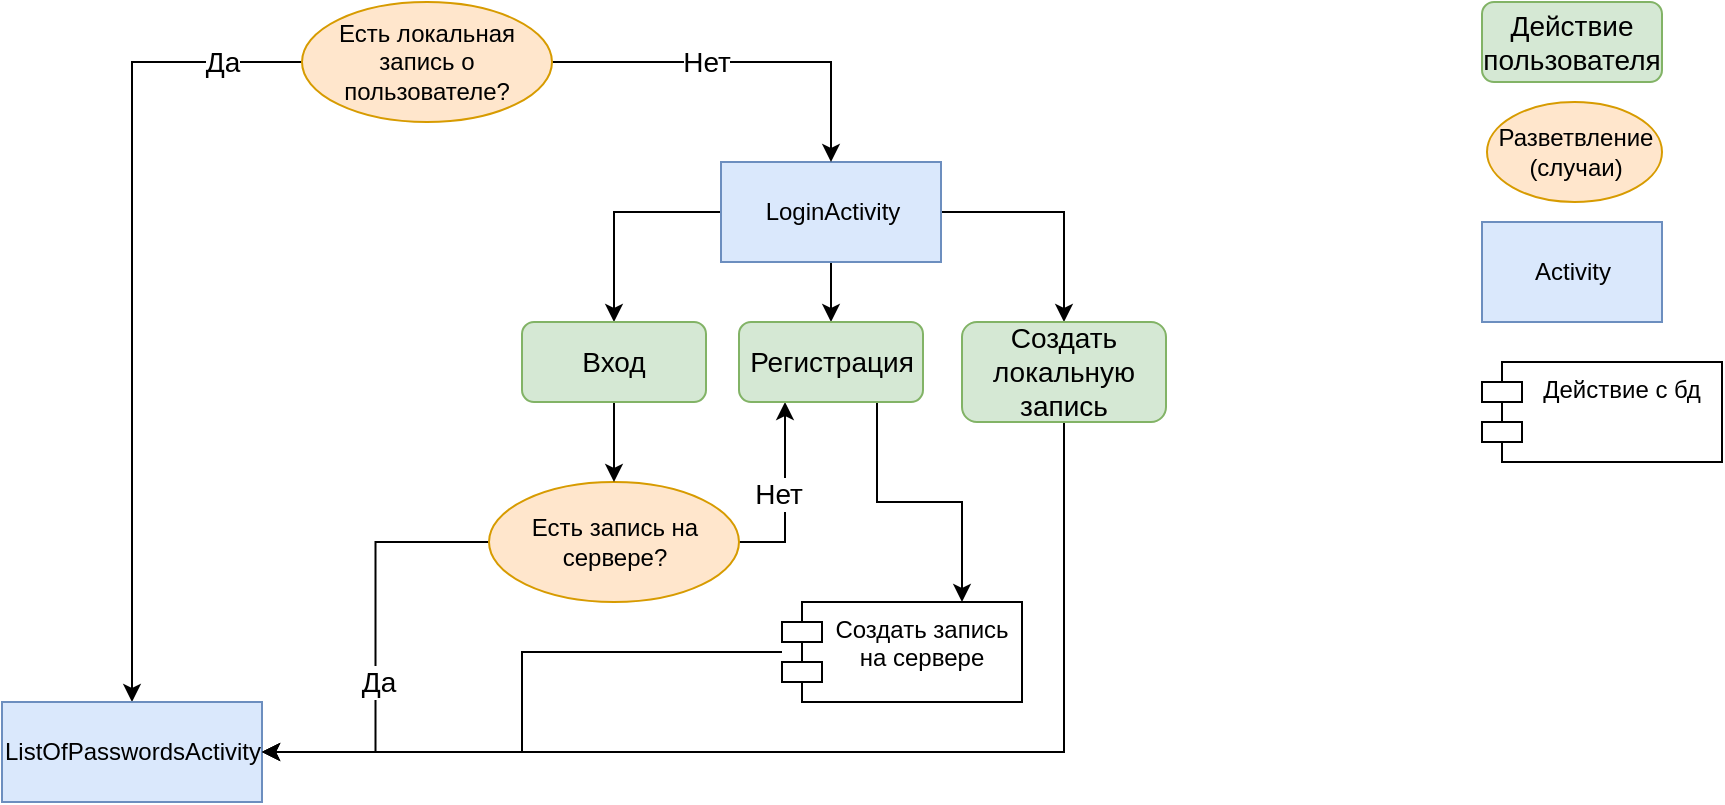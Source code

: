 <mxfile version="17.1.2" type="device"><diagram name="Page-1" id="6133507b-19e7-1e82-6fc7-422aa6c4b21f"><mxGraphModel dx="1242" dy="662" grid="1" gridSize="10" guides="1" tooltips="1" connect="1" arrows="1" fold="1" page="1" pageScale="1" pageWidth="1100" pageHeight="850" background="none" math="0" shadow="0"><root><mxCell id="0"/><mxCell id="1" parent="0"/><mxCell id="l4C-W49Wm37iuWn4r2xj-15" value="" style="edgeStyle=orthogonalEdgeStyle;rounded=0;orthogonalLoop=1;jettySize=auto;html=1;fontSize=14;entryX=0.5;entryY=0;entryDx=0;entryDy=0;exitX=0;exitY=0.5;exitDx=0;exitDy=0;" edge="1" parent="1" source="l4C-W49Wm37iuWn4r2xj-1" target="l4C-W49Wm37iuWn4r2xj-22"><mxGeometry relative="1" as="geometry"/></mxCell><mxCell id="l4C-W49Wm37iuWn4r2xj-32" style="edgeStyle=orthogonalEdgeStyle;rounded=0;orthogonalLoop=1;jettySize=auto;html=1;entryX=0.5;entryY=0;entryDx=0;entryDy=0;fontSize=14;exitX=0.5;exitY=1;exitDx=0;exitDy=0;" edge="1" parent="1" source="l4C-W49Wm37iuWn4r2xj-1" target="l4C-W49Wm37iuWn4r2xj-31"><mxGeometry relative="1" as="geometry"/></mxCell><mxCell id="l4C-W49Wm37iuWn4r2xj-34" style="edgeStyle=orthogonalEdgeStyle;rounded=0;orthogonalLoop=1;jettySize=auto;html=1;entryX=0.5;entryY=0;entryDx=0;entryDy=0;fontSize=14;" edge="1" parent="1" source="l4C-W49Wm37iuWn4r2xj-1" target="l4C-W49Wm37iuWn4r2xj-33"><mxGeometry relative="1" as="geometry"/></mxCell><mxCell id="l4C-W49Wm37iuWn4r2xj-1" value="LoginActivity" style="html=1;fillColor=#dae8fc;strokeColor=#6c8ebf;" vertex="1" parent="1"><mxGeometry x="579.5" y="90" width="110" height="50" as="geometry"/></mxCell><mxCell id="l4C-W49Wm37iuWn4r2xj-16" style="edgeStyle=orthogonalEdgeStyle;rounded=0;orthogonalLoop=1;jettySize=auto;html=1;entryX=0.5;entryY=0;entryDx=0;entryDy=0;fontSize=14;" edge="1" parent="1" source="l4C-W49Wm37iuWn4r2xj-4" target="l4C-W49Wm37iuWn4r2xj-1"><mxGeometry relative="1" as="geometry"><Array as="points"><mxPoint x="635" y="40"/></Array></mxGeometry></mxCell><mxCell id="l4C-W49Wm37iuWn4r2xj-18" value="Нет" style="edgeLabel;html=1;align=center;verticalAlign=middle;resizable=0;points=[];fontSize=14;" vertex="1" connectable="0" parent="l4C-W49Wm37iuWn4r2xj-16"><mxGeometry x="-0.235" y="2" relative="1" as="geometry"><mxPoint x="4" y="2" as="offset"/></mxGeometry></mxCell><mxCell id="l4C-W49Wm37iuWn4r2xj-17" style="edgeStyle=orthogonalEdgeStyle;rounded=0;orthogonalLoop=1;jettySize=auto;html=1;entryX=0.5;entryY=0;entryDx=0;entryDy=0;fontSize=14;" edge="1" parent="1" source="l4C-W49Wm37iuWn4r2xj-4" target="l4C-W49Wm37iuWn4r2xj-11"><mxGeometry relative="1" as="geometry"/></mxCell><mxCell id="l4C-W49Wm37iuWn4r2xj-19" value="Да" style="edgeLabel;html=1;align=center;verticalAlign=middle;resizable=0;points=[];fontSize=14;" vertex="1" connectable="0" parent="l4C-W49Wm37iuWn4r2xj-17"><mxGeometry x="-0.654" y="-1" relative="1" as="geometry"><mxPoint x="30" y="1" as="offset"/></mxGeometry></mxCell><mxCell id="l4C-W49Wm37iuWn4r2xj-4" value="Есть локальная запись о пользователе?" style="ellipse;whiteSpace=wrap;html=1;fillColor=#ffe6cc;strokeColor=#d79b00;" vertex="1" parent="1"><mxGeometry x="370" y="10" width="125" height="60" as="geometry"/></mxCell><mxCell id="l4C-W49Wm37iuWn4r2xj-11" value="ListOfPasswordsActivity" style="html=1;fillColor=#dae8fc;strokeColor=#6c8ebf;" vertex="1" parent="1"><mxGeometry x="220" y="360" width="130" height="50" as="geometry"/></mxCell><mxCell id="l4C-W49Wm37iuWn4r2xj-28" style="edgeStyle=orthogonalEdgeStyle;rounded=0;orthogonalLoop=1;jettySize=auto;html=1;entryX=1;entryY=0.5;entryDx=0;entryDy=0;fontSize=14;" edge="1" parent="1" source="l4C-W49Wm37iuWn4r2xj-14" target="l4C-W49Wm37iuWn4r2xj-11"><mxGeometry relative="1" as="geometry"/></mxCell><mxCell id="l4C-W49Wm37iuWn4r2xj-29" value="Да" style="edgeLabel;html=1;align=center;verticalAlign=middle;resizable=0;points=[];fontSize=14;" vertex="1" connectable="0" parent="l4C-W49Wm37iuWn4r2xj-28"><mxGeometry x="0.084" y="1" relative="1" as="geometry"><mxPoint y="8" as="offset"/></mxGeometry></mxCell><mxCell id="l4C-W49Wm37iuWn4r2xj-36" style="edgeStyle=orthogonalEdgeStyle;rounded=0;orthogonalLoop=1;jettySize=auto;html=1;exitX=1;exitY=0.5;exitDx=0;exitDy=0;entryX=0.25;entryY=1;entryDx=0;entryDy=0;fontSize=14;" edge="1" parent="1" source="l4C-W49Wm37iuWn4r2xj-14" target="l4C-W49Wm37iuWn4r2xj-31"><mxGeometry relative="1" as="geometry"/></mxCell><mxCell id="l4C-W49Wm37iuWn4r2xj-37" value="Нет" style="edgeLabel;html=1;align=center;verticalAlign=middle;resizable=0;points=[];fontSize=14;" vertex="1" connectable="0" parent="l4C-W49Wm37iuWn4r2xj-36"><mxGeometry x="0.02" y="4" relative="1" as="geometry"><mxPoint as="offset"/></mxGeometry></mxCell><mxCell id="l4C-W49Wm37iuWn4r2xj-14" value="Есть запись на сервере?" style="ellipse;whiteSpace=wrap;html=1;fillColor=#ffe6cc;strokeColor=#d79b00;" vertex="1" parent="1"><mxGeometry x="463.5" y="250" width="125" height="60" as="geometry"/></mxCell><mxCell id="l4C-W49Wm37iuWn4r2xj-30" value="" style="edgeStyle=orthogonalEdgeStyle;rounded=0;orthogonalLoop=1;jettySize=auto;html=1;fontSize=14;" edge="1" parent="1" source="l4C-W49Wm37iuWn4r2xj-22" target="l4C-W49Wm37iuWn4r2xj-14"><mxGeometry relative="1" as="geometry"/></mxCell><mxCell id="l4C-W49Wm37iuWn4r2xj-22" value="Вход" style="rounded=1;whiteSpace=wrap;html=1;fontSize=14;fillColor=#d5e8d4;strokeColor=#82b366;" vertex="1" parent="1"><mxGeometry x="480" y="170" width="92" height="40" as="geometry"/></mxCell><mxCell id="l4C-W49Wm37iuWn4r2xj-23" value="Действие пользователя" style="rounded=1;whiteSpace=wrap;html=1;fontSize=14;fillColor=#d5e8d4;strokeColor=#82b366;" vertex="1" parent="1"><mxGeometry x="960" y="10" width="90" height="40" as="geometry"/></mxCell><mxCell id="l4C-W49Wm37iuWn4r2xj-26" value="Разветвление (случаи)" style="ellipse;whiteSpace=wrap;html=1;fillColor=#ffe6cc;strokeColor=#d79b00;" vertex="1" parent="1"><mxGeometry x="962.5" y="60" width="87.5" height="50" as="geometry"/></mxCell><mxCell id="l4C-W49Wm37iuWn4r2xj-27" value="Activity" style="html=1;fillColor=#dae8fc;strokeColor=#6c8ebf;" vertex="1" parent="1"><mxGeometry x="960" y="120" width="90" height="50" as="geometry"/></mxCell><mxCell id="l4C-W49Wm37iuWn4r2xj-43" style="edgeStyle=orthogonalEdgeStyle;rounded=0;orthogonalLoop=1;jettySize=auto;html=1;entryX=0.75;entryY=0;entryDx=0;entryDy=0;fontSize=12;exitX=0.75;exitY=1;exitDx=0;exitDy=0;" edge="1" parent="1" source="l4C-W49Wm37iuWn4r2xj-31" target="l4C-W49Wm37iuWn4r2xj-40"><mxGeometry relative="1" as="geometry"/></mxCell><mxCell id="l4C-W49Wm37iuWn4r2xj-31" value="Регистрация" style="rounded=1;whiteSpace=wrap;html=1;fontSize=14;fillColor=#d5e8d4;strokeColor=#82b366;" vertex="1" parent="1"><mxGeometry x="588.5" y="170" width="92" height="40" as="geometry"/></mxCell><mxCell id="l4C-W49Wm37iuWn4r2xj-39" style="edgeStyle=orthogonalEdgeStyle;rounded=0;orthogonalLoop=1;jettySize=auto;html=1;exitX=0.5;exitY=1;exitDx=0;exitDy=0;entryX=1;entryY=0.5;entryDx=0;entryDy=0;fontSize=14;" edge="1" parent="1" source="l4C-W49Wm37iuWn4r2xj-33" target="l4C-W49Wm37iuWn4r2xj-11"><mxGeometry relative="1" as="geometry"/></mxCell><mxCell id="l4C-W49Wm37iuWn4r2xj-33" value="Создать локальную запись" style="rounded=1;whiteSpace=wrap;html=1;fontSize=14;fillColor=#d5e8d4;strokeColor=#82b366;" vertex="1" parent="1"><mxGeometry x="700" y="170" width="102" height="50" as="geometry"/></mxCell><mxCell id="l4C-W49Wm37iuWn4r2xj-44" style="edgeStyle=orthogonalEdgeStyle;rounded=0;orthogonalLoop=1;jettySize=auto;html=1;entryX=1;entryY=0.5;entryDx=0;entryDy=0;fontSize=12;" edge="1" parent="1" source="l4C-W49Wm37iuWn4r2xj-40" target="l4C-W49Wm37iuWn4r2xj-11"><mxGeometry relative="1" as="geometry"/></mxCell><mxCell id="l4C-W49Wm37iuWn4r2xj-40" value="Создать запись &#10;на сервере" style="shape=module;align=left;spacingLeft=20;align=center;verticalAlign=top;fontSize=12;" vertex="1" parent="1"><mxGeometry x="610" y="310" width="120" height="50" as="geometry"/></mxCell><mxCell id="l4C-W49Wm37iuWn4r2xj-41" value="Действие с бд" style="shape=module;align=left;spacingLeft=20;align=center;verticalAlign=top;fontSize=12;" vertex="1" parent="1"><mxGeometry x="960" y="190" width="120" height="50" as="geometry"/></mxCell></root></mxGraphModel></diagram></mxfile>
